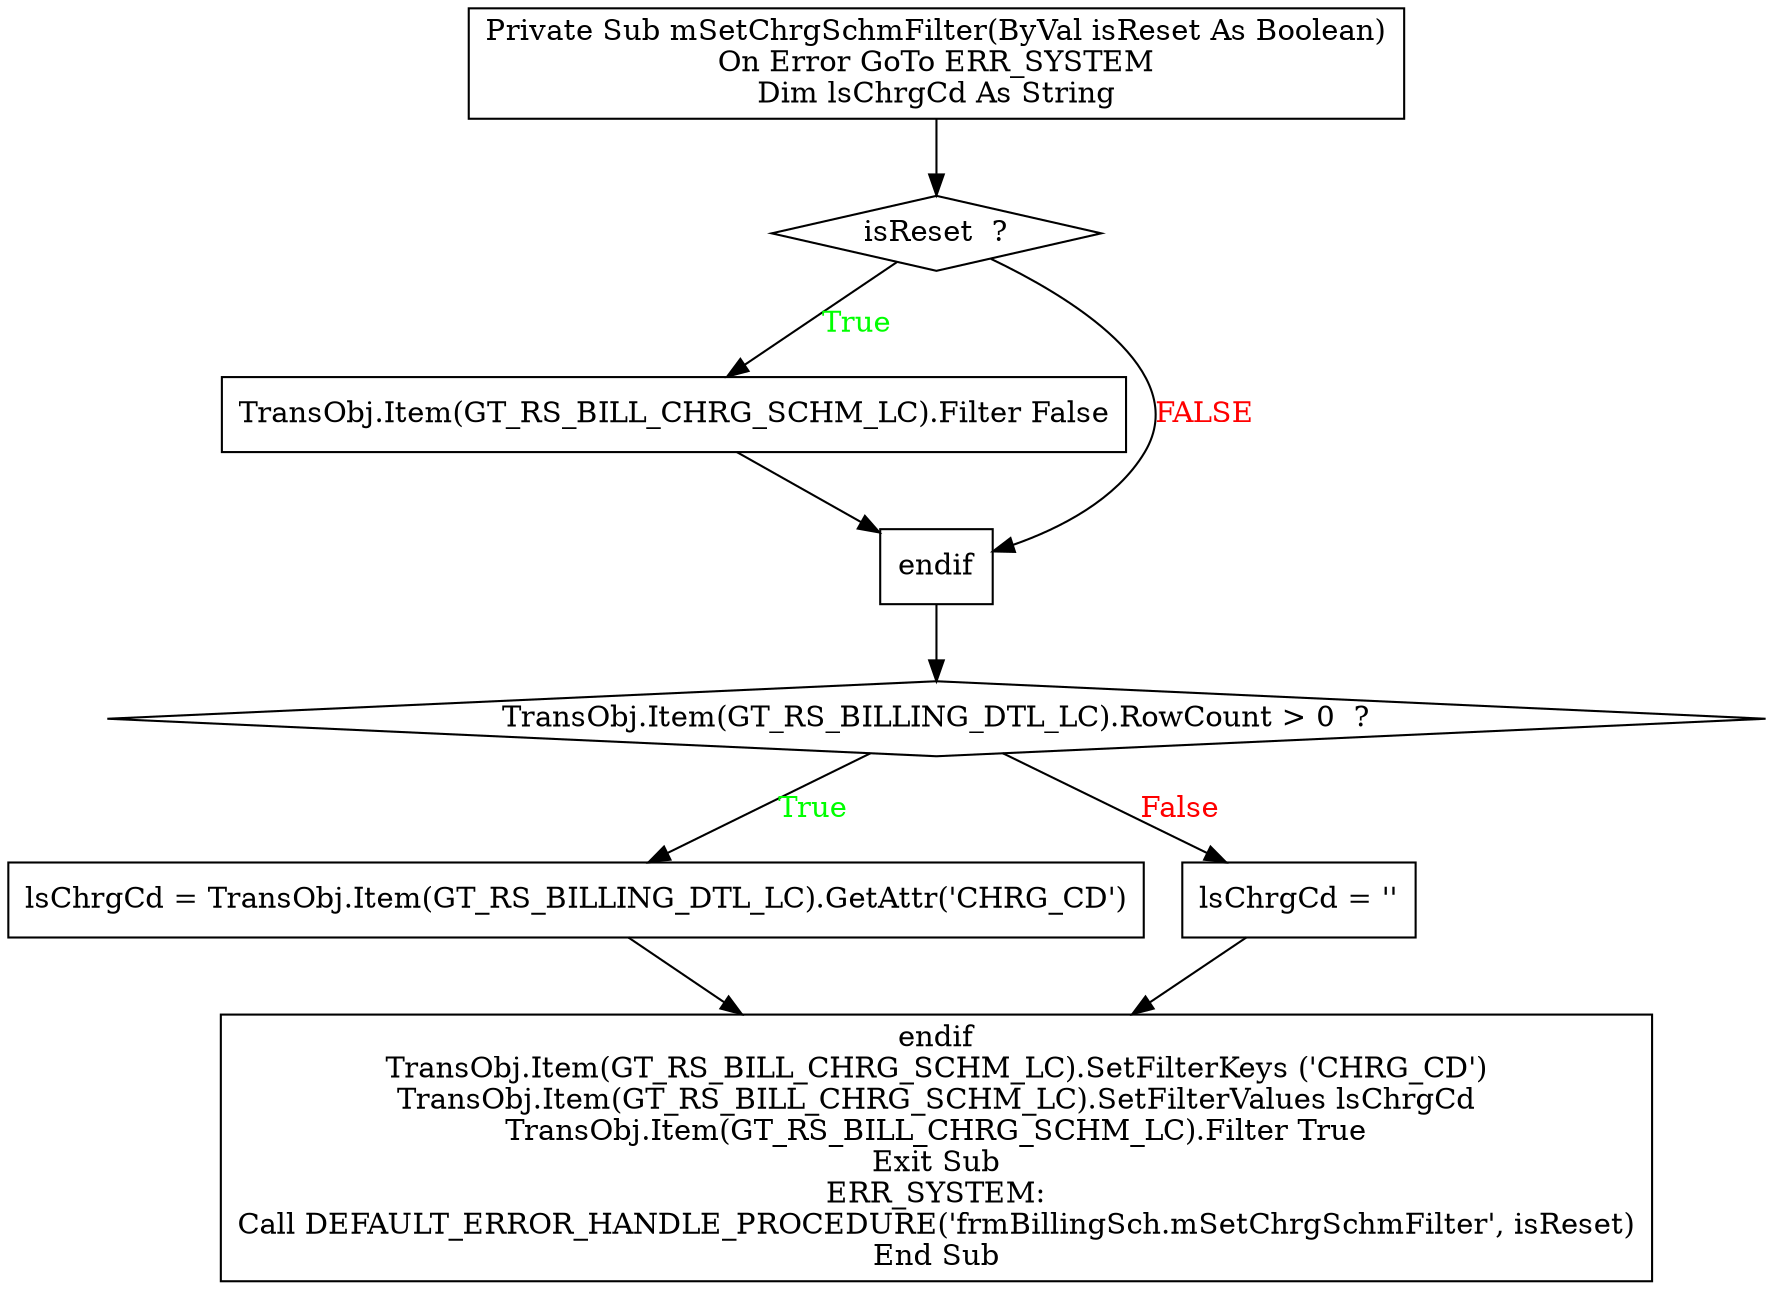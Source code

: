 digraph G{
Node_1 [ label ="Private Sub mSetChrgSchmFilter(ByVal isReset As Boolean)\nOn Error GoTo ERR_SYSTEM\nDim lsChrgCd As String",shape="box"];
Node_2 [ label ="isReset  ?",shape="diamond"];
Node_3 [ label ="TransObj.Item(GT_RS_BILL_CHRG_SCHM_LC).Filter False",shape="box"];
Node_4 [ label ="endif",shape="box"];
Node_5 [ label ="TransObj.Item(GT_RS_BILLING_DTL_LC).RowCount > 0  ?",shape="diamond"];
Node_6 [ label ="lsChrgCd = TransObj.Item(GT_RS_BILLING_DTL_LC).GetAttr('CHRG_CD')",shape="box"];
Node_7 [ label ="lsChrgCd = ''",shape="box"];
Node_8 [ label ="endif\nTransObj.Item(GT_RS_BILL_CHRG_SCHM_LC).SetFilterKeys ('CHRG_CD')\nTransObj.Item(GT_RS_BILL_CHRG_SCHM_LC).SetFilterValues lsChrgCd\nTransObj.Item(GT_RS_BILL_CHRG_SCHM_LC).Filter True\nExit Sub\nERR_SYSTEM:\nCall DEFAULT_ERROR_HANDLE_PROCEDURE('frmBillingSch.mSetChrgSchmFilter', isReset)\nEnd Sub",shape="box"];
Node_2 -> Node_3 [label="True",fontcolor="GREEN"];
Node_1 -> Node_2;
Node_2 -> Node_4 [label="FALSE",fontcolor="RED"];
Node_3 -> Node_4;
Node_5 -> Node_6 [label="True",fontcolor="GREEN"];
Node_4 -> Node_5;
Node_5 -> Node_7 [label="False",fontcolor="RED"];
Node_6 -> Node_8;
Node_7 -> Node_8;
}
